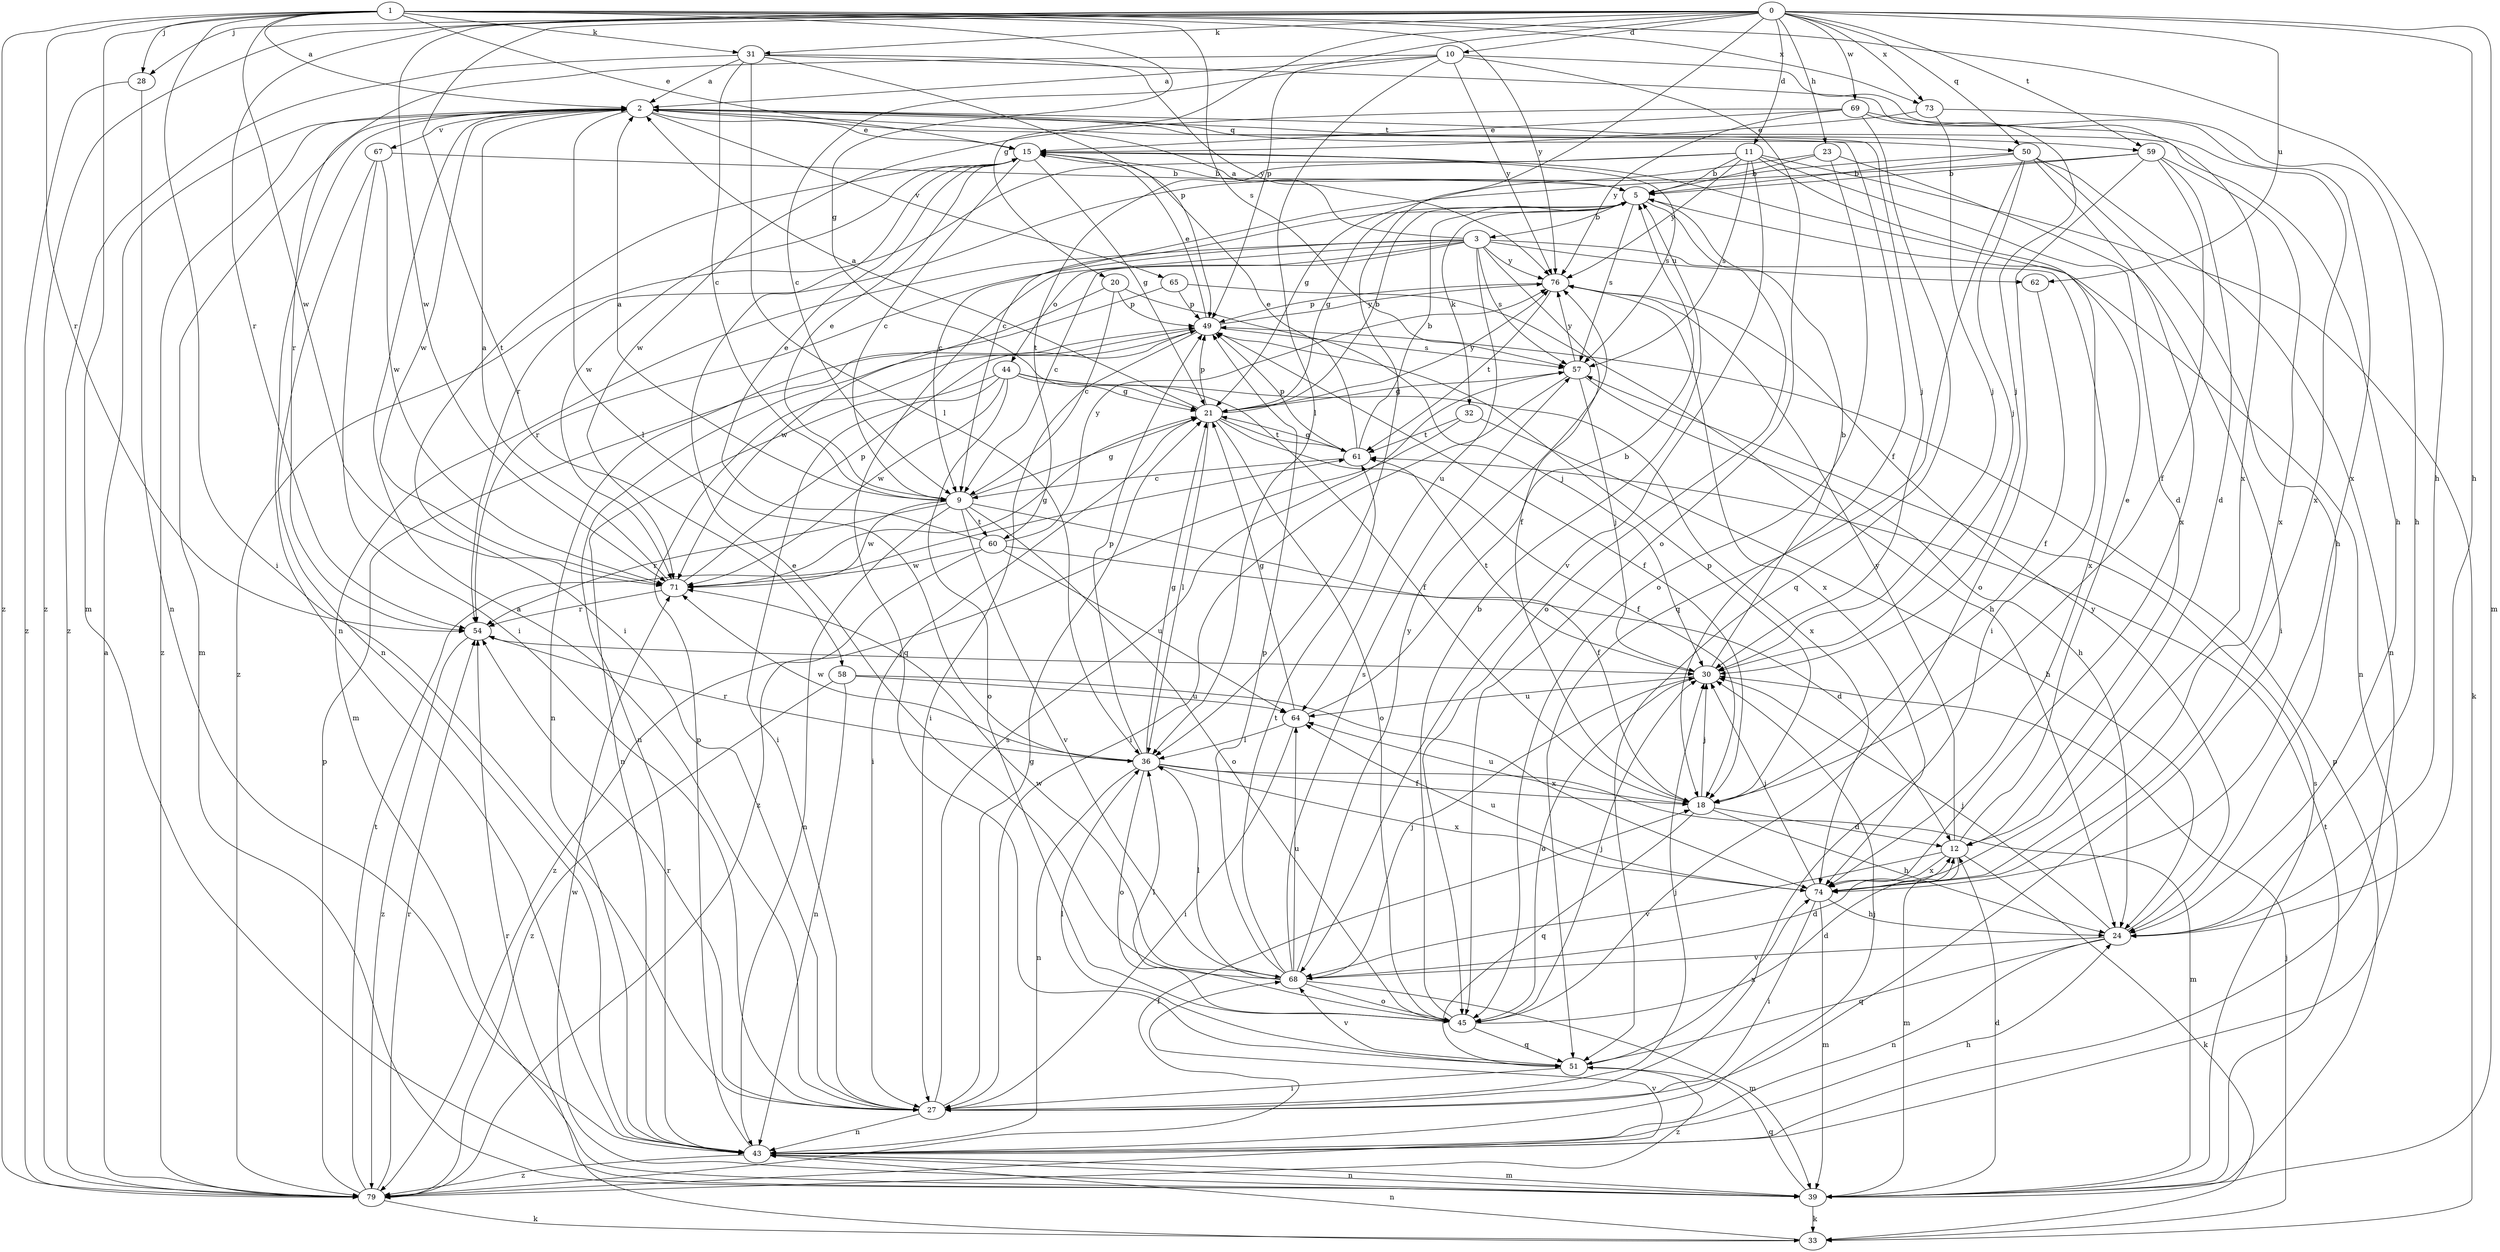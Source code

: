 strict digraph  {
0;
1;
2;
3;
5;
9;
10;
11;
12;
15;
18;
20;
21;
23;
24;
27;
28;
30;
31;
32;
33;
36;
39;
43;
44;
45;
49;
50;
51;
54;
57;
58;
59;
60;
61;
62;
64;
65;
67;
68;
69;
71;
73;
74;
76;
79;
0 -> 10  [label=d];
0 -> 11  [label=d];
0 -> 20  [label=g];
0 -> 23  [label=h];
0 -> 24  [label=h];
0 -> 28  [label=j];
0 -> 31  [label=k];
0 -> 36  [label=l];
0 -> 39  [label=m];
0 -> 49  [label=p];
0 -> 50  [label=q];
0 -> 54  [label=r];
0 -> 58  [label=t];
0 -> 59  [label=t];
0 -> 62  [label=u];
0 -> 69  [label=w];
0 -> 71  [label=w];
0 -> 73  [label=x];
0 -> 79  [label=z];
1 -> 2  [label=a];
1 -> 15  [label=e];
1 -> 21  [label=g];
1 -> 24  [label=h];
1 -> 27  [label=i];
1 -> 28  [label=j];
1 -> 31  [label=k];
1 -> 39  [label=m];
1 -> 54  [label=r];
1 -> 57  [label=s];
1 -> 71  [label=w];
1 -> 73  [label=x];
1 -> 76  [label=y];
1 -> 79  [label=z];
2 -> 15  [label=e];
2 -> 18  [label=f];
2 -> 24  [label=h];
2 -> 30  [label=j];
2 -> 36  [label=l];
2 -> 39  [label=m];
2 -> 43  [label=n];
2 -> 50  [label=q];
2 -> 59  [label=t];
2 -> 65  [label=v];
2 -> 67  [label=v];
2 -> 71  [label=w];
2 -> 79  [label=z];
3 -> 2  [label=a];
3 -> 9  [label=c];
3 -> 18  [label=f];
3 -> 39  [label=m];
3 -> 44  [label=o];
3 -> 51  [label=q];
3 -> 54  [label=r];
3 -> 57  [label=s];
3 -> 62  [label=u];
3 -> 64  [label=u];
3 -> 74  [label=x];
3 -> 76  [label=y];
5 -> 3  [label=b];
5 -> 9  [label=c];
5 -> 21  [label=g];
5 -> 32  [label=k];
5 -> 43  [label=n];
5 -> 45  [label=o];
5 -> 57  [label=s];
9 -> 2  [label=a];
9 -> 15  [label=e];
9 -> 18  [label=f];
9 -> 21  [label=g];
9 -> 43  [label=n];
9 -> 45  [label=o];
9 -> 54  [label=r];
9 -> 60  [label=t];
9 -> 68  [label=v];
9 -> 71  [label=w];
10 -> 2  [label=a];
10 -> 9  [label=c];
10 -> 36  [label=l];
10 -> 45  [label=o];
10 -> 54  [label=r];
10 -> 74  [label=x];
10 -> 76  [label=y];
11 -> 5  [label=b];
11 -> 12  [label=d];
11 -> 27  [label=i];
11 -> 33  [label=k];
11 -> 57  [label=s];
11 -> 60  [label=t];
11 -> 68  [label=v];
11 -> 76  [label=y];
11 -> 79  [label=z];
12 -> 15  [label=e];
12 -> 33  [label=k];
12 -> 39  [label=m];
12 -> 68  [label=v];
12 -> 74  [label=x];
12 -> 76  [label=y];
15 -> 5  [label=b];
15 -> 9  [label=c];
15 -> 21  [label=g];
15 -> 27  [label=i];
15 -> 57  [label=s];
15 -> 71  [label=w];
18 -> 12  [label=d];
18 -> 24  [label=h];
18 -> 30  [label=j];
18 -> 49  [label=p];
18 -> 51  [label=q];
18 -> 64  [label=u];
20 -> 9  [label=c];
20 -> 30  [label=j];
20 -> 49  [label=p];
20 -> 71  [label=w];
21 -> 2  [label=a];
21 -> 5  [label=b];
21 -> 18  [label=f];
21 -> 27  [label=i];
21 -> 36  [label=l];
21 -> 45  [label=o];
21 -> 49  [label=p];
21 -> 61  [label=t];
21 -> 76  [label=y];
23 -> 5  [label=b];
23 -> 21  [label=g];
23 -> 27  [label=i];
23 -> 45  [label=o];
24 -> 30  [label=j];
24 -> 43  [label=n];
24 -> 51  [label=q];
24 -> 68  [label=v];
24 -> 76  [label=y];
27 -> 2  [label=a];
27 -> 21  [label=g];
27 -> 30  [label=j];
27 -> 43  [label=n];
27 -> 54  [label=r];
27 -> 57  [label=s];
28 -> 43  [label=n];
28 -> 79  [label=z];
30 -> 5  [label=b];
30 -> 45  [label=o];
30 -> 61  [label=t];
30 -> 64  [label=u];
31 -> 2  [label=a];
31 -> 9  [label=c];
31 -> 36  [label=l];
31 -> 49  [label=p];
31 -> 74  [label=x];
31 -> 76  [label=y];
31 -> 79  [label=z];
32 -> 24  [label=h];
32 -> 61  [label=t];
32 -> 79  [label=z];
33 -> 30  [label=j];
33 -> 43  [label=n];
33 -> 54  [label=r];
36 -> 18  [label=f];
36 -> 21  [label=g];
36 -> 39  [label=m];
36 -> 43  [label=n];
36 -> 45  [label=o];
36 -> 49  [label=p];
36 -> 54  [label=r];
36 -> 71  [label=w];
36 -> 74  [label=x];
39 -> 12  [label=d];
39 -> 33  [label=k];
39 -> 43  [label=n];
39 -> 49  [label=p];
39 -> 51  [label=q];
39 -> 57  [label=s];
39 -> 61  [label=t];
39 -> 71  [label=w];
43 -> 24  [label=h];
43 -> 30  [label=j];
43 -> 39  [label=m];
43 -> 49  [label=p];
43 -> 79  [label=z];
44 -> 18  [label=f];
44 -> 21  [label=g];
44 -> 27  [label=i];
44 -> 43  [label=n];
44 -> 45  [label=o];
44 -> 71  [label=w];
44 -> 74  [label=x];
45 -> 5  [label=b];
45 -> 12  [label=d];
45 -> 30  [label=j];
45 -> 36  [label=l];
45 -> 51  [label=q];
49 -> 15  [label=e];
49 -> 18  [label=f];
49 -> 27  [label=i];
49 -> 43  [label=n];
49 -> 57  [label=s];
49 -> 76  [label=y];
50 -> 5  [label=b];
50 -> 24  [label=h];
50 -> 30  [label=j];
50 -> 43  [label=n];
50 -> 51  [label=q];
50 -> 54  [label=r];
50 -> 74  [label=x];
51 -> 27  [label=i];
51 -> 36  [label=l];
51 -> 68  [label=v];
51 -> 74  [label=x];
51 -> 79  [label=z];
54 -> 30  [label=j];
54 -> 79  [label=z];
57 -> 21  [label=g];
57 -> 24  [label=h];
57 -> 27  [label=i];
57 -> 30  [label=j];
57 -> 76  [label=y];
58 -> 43  [label=n];
58 -> 64  [label=u];
58 -> 74  [label=x];
58 -> 79  [label=z];
59 -> 5  [label=b];
59 -> 9  [label=c];
59 -> 12  [label=d];
59 -> 18  [label=f];
59 -> 45  [label=o];
59 -> 74  [label=x];
60 -> 12  [label=d];
60 -> 15  [label=e];
60 -> 64  [label=u];
60 -> 71  [label=w];
60 -> 76  [label=y];
60 -> 79  [label=z];
61 -> 5  [label=b];
61 -> 9  [label=c];
61 -> 15  [label=e];
61 -> 21  [label=g];
61 -> 49  [label=p];
62 -> 18  [label=f];
64 -> 5  [label=b];
64 -> 21  [label=g];
64 -> 27  [label=i];
64 -> 36  [label=l];
65 -> 24  [label=h];
65 -> 43  [label=n];
65 -> 49  [label=p];
67 -> 5  [label=b];
67 -> 27  [label=i];
67 -> 43  [label=n];
67 -> 71  [label=w];
68 -> 12  [label=d];
68 -> 15  [label=e];
68 -> 30  [label=j];
68 -> 36  [label=l];
68 -> 39  [label=m];
68 -> 45  [label=o];
68 -> 49  [label=p];
68 -> 57  [label=s];
68 -> 61  [label=t];
68 -> 64  [label=u];
68 -> 71  [label=w];
68 -> 76  [label=y];
69 -> 15  [label=e];
69 -> 30  [label=j];
69 -> 51  [label=q];
69 -> 71  [label=w];
69 -> 74  [label=x];
69 -> 76  [label=y];
71 -> 2  [label=a];
71 -> 21  [label=g];
71 -> 49  [label=p];
71 -> 54  [label=r];
73 -> 15  [label=e];
73 -> 24  [label=h];
73 -> 30  [label=j];
74 -> 24  [label=h];
74 -> 27  [label=i];
74 -> 30  [label=j];
74 -> 39  [label=m];
74 -> 64  [label=u];
76 -> 49  [label=p];
76 -> 61  [label=t];
76 -> 74  [label=x];
79 -> 2  [label=a];
79 -> 18  [label=f];
79 -> 33  [label=k];
79 -> 49  [label=p];
79 -> 54  [label=r];
79 -> 61  [label=t];
79 -> 68  [label=v];
}
